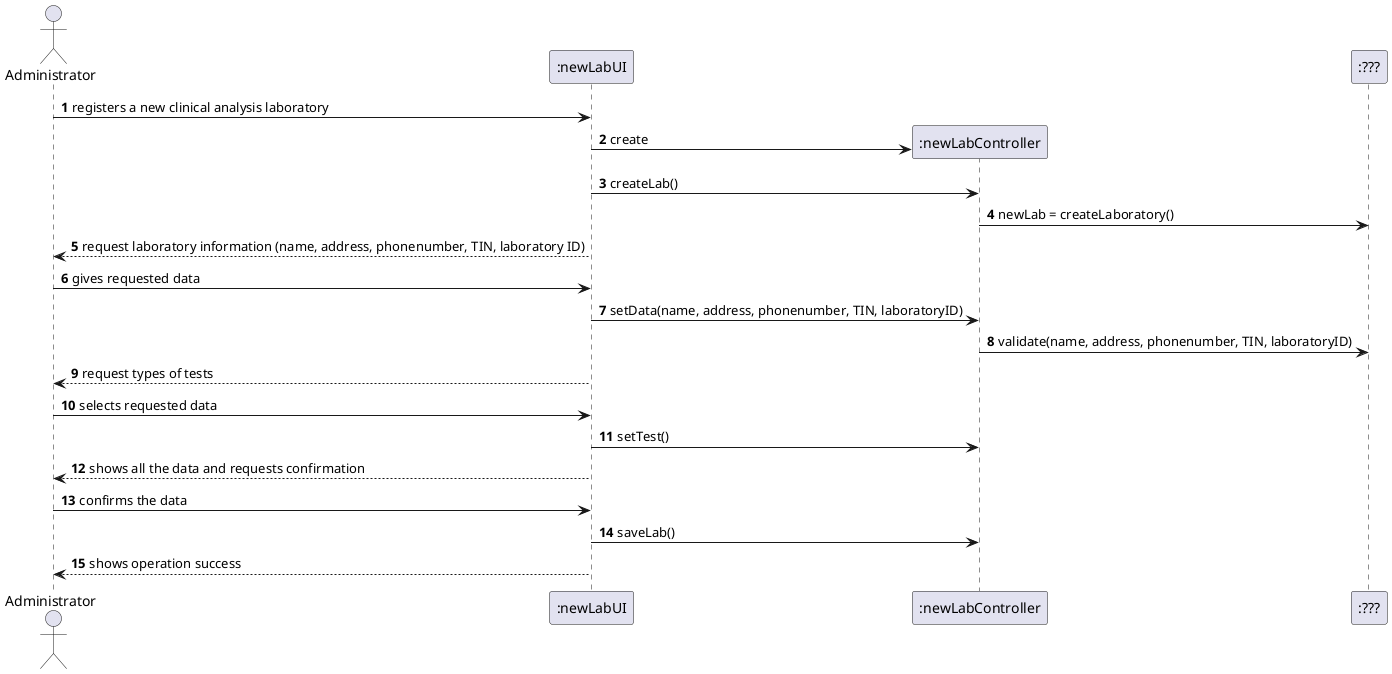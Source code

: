 @startuml
autonumber

actor Administrator as admin
participant ":newLabUI" as UI
participant ":newLabController" as controller
participant ":???" as validate

admin -> UI : registers a new clinical analysis laboratory
create controller
UI -> controller : create
UI -> controller : createLab()
controller -> validate : newLab = createLaboratory()
UI --> admin : request laboratory information (name, address, phonenumber, TIN, laboratory ID)
admin -> UI : gives requested data
UI -> controller : setData(name, address, phonenumber, TIN, laboratoryID)
controller -> validate : validate(name, address, phonenumber, TIN, laboratoryID)
UI --> admin : request types of tests
admin -> UI : selects requested data
UI -> controller : setTest()
UI --> admin : shows all the data and requests confirmation
admin -> UI : confirms the data
UI -> controller : saveLab()
UI --> admin : shows operation success
@enduml